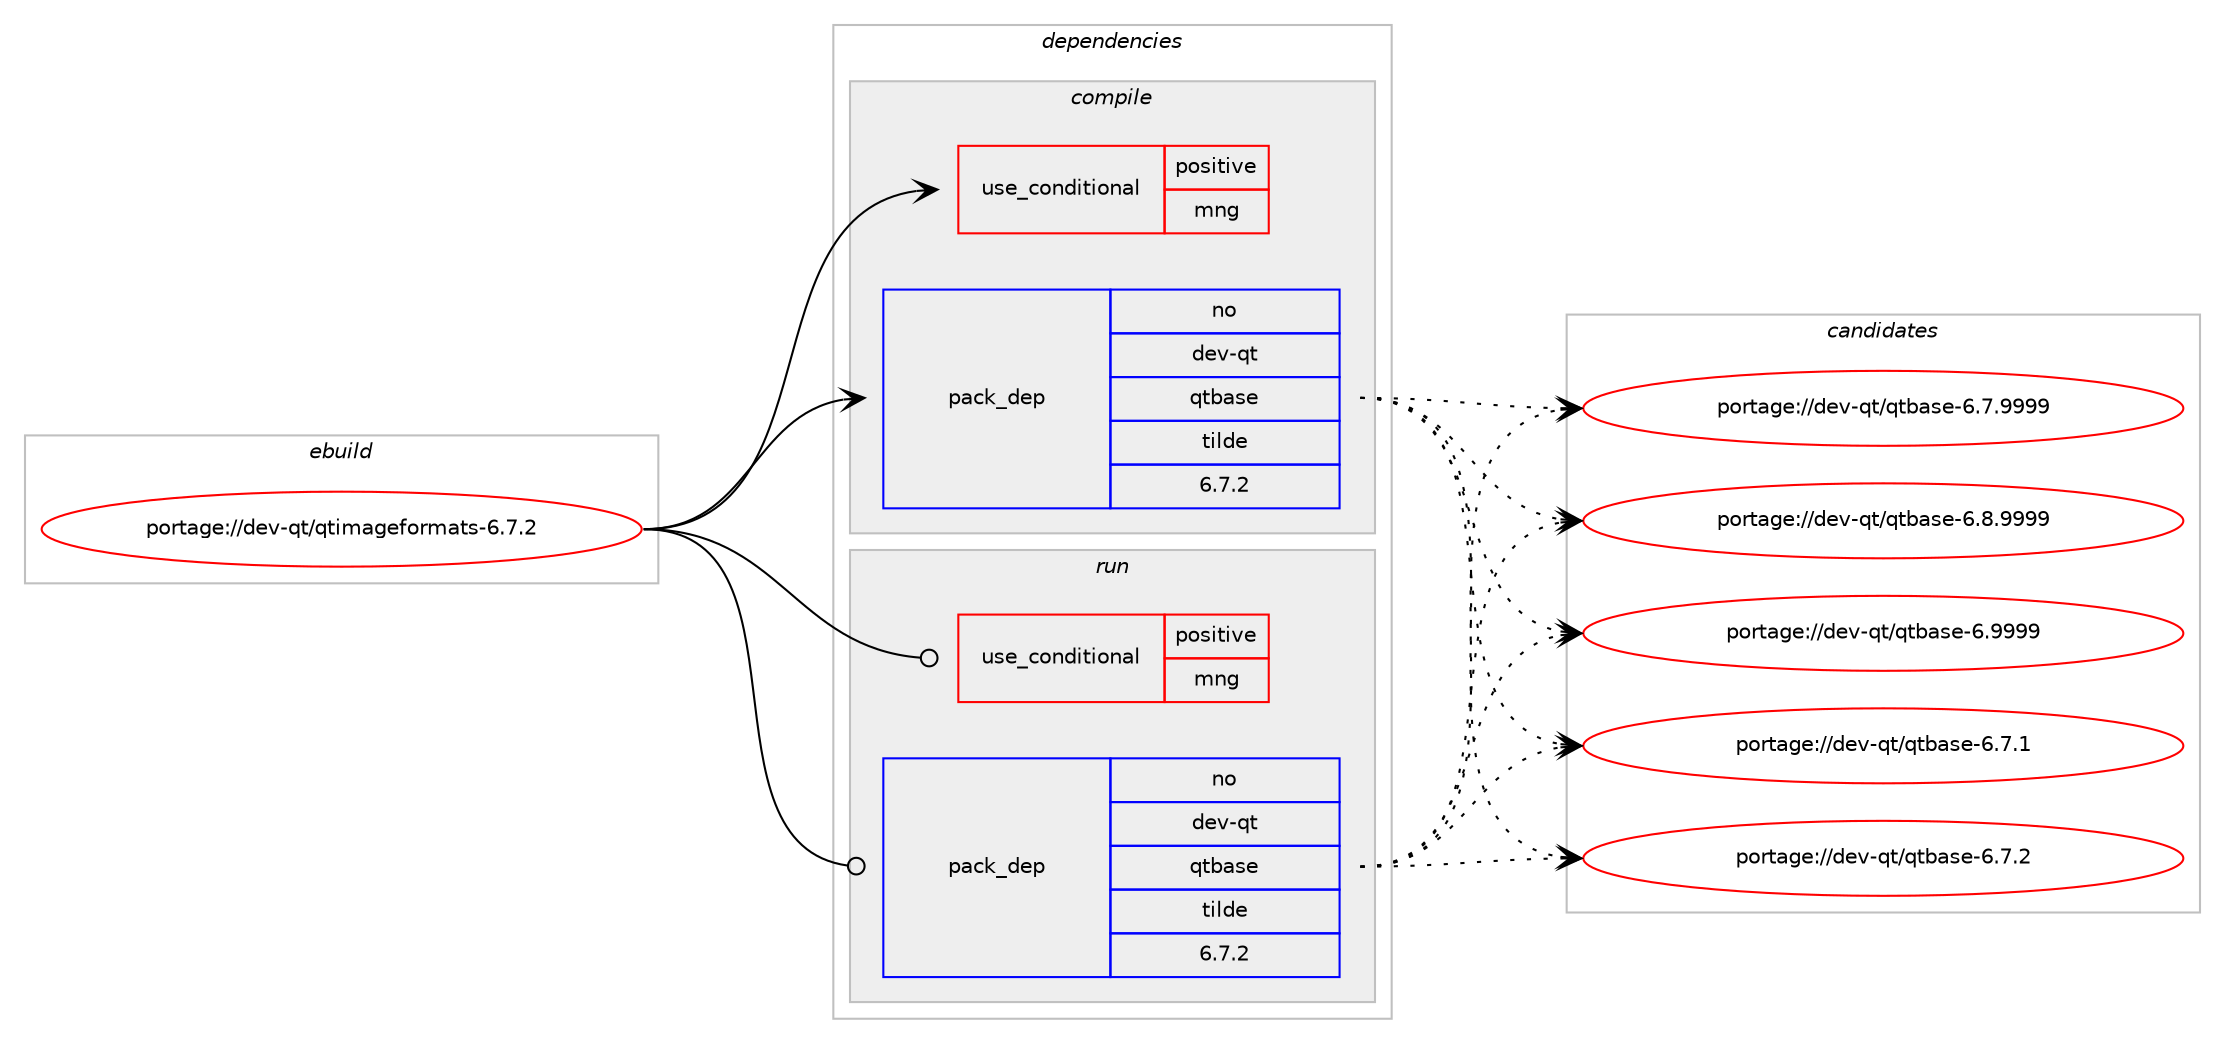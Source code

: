 digraph prolog {

# *************
# Graph options
# *************

newrank=true;
concentrate=true;
compound=true;
graph [rankdir=LR,fontname=Helvetica,fontsize=10,ranksep=1.5];#, ranksep=2.5, nodesep=0.2];
edge  [arrowhead=vee];
node  [fontname=Helvetica,fontsize=10];

# **********
# The ebuild
# **********

subgraph cluster_leftcol {
color=gray;
rank=same;
label=<<i>ebuild</i>>;
id [label="portage://dev-qt/qtimageformats-6.7.2", color=red, width=4, href="../dev-qt/qtimageformats-6.7.2.svg"];
}

# ****************
# The dependencies
# ****************

subgraph cluster_midcol {
color=gray;
label=<<i>dependencies</i>>;
subgraph cluster_compile {
fillcolor="#eeeeee";
style=filled;
label=<<i>compile</i>>;
subgraph cond40821 {
dependency85614 [label=<<TABLE BORDER="0" CELLBORDER="1" CELLSPACING="0" CELLPADDING="4"><TR><TD ROWSPAN="3" CELLPADDING="10">use_conditional</TD></TR><TR><TD>positive</TD></TR><TR><TD>mng</TD></TR></TABLE>>, shape=none, color=red];
# *** BEGIN UNKNOWN DEPENDENCY TYPE (TODO) ***
# dependency85614 -> package_dependency(portage://dev-qt/qtimageformats-6.7.2,install,no,media-libs,libmng,none,[,,],any_same_slot,[])
# *** END UNKNOWN DEPENDENCY TYPE (TODO) ***

}
id:e -> dependency85614:w [weight=20,style="solid",arrowhead="vee"];
subgraph pack43553 {
dependency85615 [label=<<TABLE BORDER="0" CELLBORDER="1" CELLSPACING="0" CELLPADDING="4" WIDTH="220"><TR><TD ROWSPAN="6" CELLPADDING="30">pack_dep</TD></TR><TR><TD WIDTH="110">no</TD></TR><TR><TD>dev-qt</TD></TR><TR><TD>qtbase</TD></TR><TR><TD>tilde</TD></TR><TR><TD>6.7.2</TD></TR></TABLE>>, shape=none, color=blue];
}
id:e -> dependency85615:w [weight=20,style="solid",arrowhead="vee"];
# *** BEGIN UNKNOWN DEPENDENCY TYPE (TODO) ***
# id -> package_dependency(portage://dev-qt/qtimageformats-6.7.2,install,no,media-libs,libwebp,none,[,,],any_same_slot,[])
# *** END UNKNOWN DEPENDENCY TYPE (TODO) ***

# *** BEGIN UNKNOWN DEPENDENCY TYPE (TODO) ***
# id -> package_dependency(portage://dev-qt/qtimageformats-6.7.2,install,no,media-libs,tiff,none,[,,],any_same_slot,[])
# *** END UNKNOWN DEPENDENCY TYPE (TODO) ***

}
subgraph cluster_compileandrun {
fillcolor="#eeeeee";
style=filled;
label=<<i>compile and run</i>>;
}
subgraph cluster_run {
fillcolor="#eeeeee";
style=filled;
label=<<i>run</i>>;
subgraph cond40822 {
dependency85616 [label=<<TABLE BORDER="0" CELLBORDER="1" CELLSPACING="0" CELLPADDING="4"><TR><TD ROWSPAN="3" CELLPADDING="10">use_conditional</TD></TR><TR><TD>positive</TD></TR><TR><TD>mng</TD></TR></TABLE>>, shape=none, color=red];
# *** BEGIN UNKNOWN DEPENDENCY TYPE (TODO) ***
# dependency85616 -> package_dependency(portage://dev-qt/qtimageformats-6.7.2,run,no,media-libs,libmng,none,[,,],any_same_slot,[])
# *** END UNKNOWN DEPENDENCY TYPE (TODO) ***

}
id:e -> dependency85616:w [weight=20,style="solid",arrowhead="odot"];
subgraph pack43554 {
dependency85617 [label=<<TABLE BORDER="0" CELLBORDER="1" CELLSPACING="0" CELLPADDING="4" WIDTH="220"><TR><TD ROWSPAN="6" CELLPADDING="30">pack_dep</TD></TR><TR><TD WIDTH="110">no</TD></TR><TR><TD>dev-qt</TD></TR><TR><TD>qtbase</TD></TR><TR><TD>tilde</TD></TR><TR><TD>6.7.2</TD></TR></TABLE>>, shape=none, color=blue];
}
id:e -> dependency85617:w [weight=20,style="solid",arrowhead="odot"];
# *** BEGIN UNKNOWN DEPENDENCY TYPE (TODO) ***
# id -> package_dependency(portage://dev-qt/qtimageformats-6.7.2,run,no,media-libs,libwebp,none,[,,],any_same_slot,[])
# *** END UNKNOWN DEPENDENCY TYPE (TODO) ***

# *** BEGIN UNKNOWN DEPENDENCY TYPE (TODO) ***
# id -> package_dependency(portage://dev-qt/qtimageformats-6.7.2,run,no,media-libs,tiff,none,[,,],any_same_slot,[])
# *** END UNKNOWN DEPENDENCY TYPE (TODO) ***

}
}

# **************
# The candidates
# **************

subgraph cluster_choices {
rank=same;
color=gray;
label=<<i>candidates</i>>;

subgraph choice43553 {
color=black;
nodesep=1;
choice10010111845113116471131169897115101455446554649 [label="portage://dev-qt/qtbase-6.7.1", color=red, width=4,href="../dev-qt/qtbase-6.7.1.svg"];
choice10010111845113116471131169897115101455446554650 [label="portage://dev-qt/qtbase-6.7.2", color=red, width=4,href="../dev-qt/qtbase-6.7.2.svg"];
choice10010111845113116471131169897115101455446554657575757 [label="portage://dev-qt/qtbase-6.7.9999", color=red, width=4,href="../dev-qt/qtbase-6.7.9999.svg"];
choice10010111845113116471131169897115101455446564657575757 [label="portage://dev-qt/qtbase-6.8.9999", color=red, width=4,href="../dev-qt/qtbase-6.8.9999.svg"];
choice1001011184511311647113116989711510145544657575757 [label="portage://dev-qt/qtbase-6.9999", color=red, width=4,href="../dev-qt/qtbase-6.9999.svg"];
dependency85615:e -> choice10010111845113116471131169897115101455446554649:w [style=dotted,weight="100"];
dependency85615:e -> choice10010111845113116471131169897115101455446554650:w [style=dotted,weight="100"];
dependency85615:e -> choice10010111845113116471131169897115101455446554657575757:w [style=dotted,weight="100"];
dependency85615:e -> choice10010111845113116471131169897115101455446564657575757:w [style=dotted,weight="100"];
dependency85615:e -> choice1001011184511311647113116989711510145544657575757:w [style=dotted,weight="100"];
}
subgraph choice43554 {
color=black;
nodesep=1;
choice10010111845113116471131169897115101455446554649 [label="portage://dev-qt/qtbase-6.7.1", color=red, width=4,href="../dev-qt/qtbase-6.7.1.svg"];
choice10010111845113116471131169897115101455446554650 [label="portage://dev-qt/qtbase-6.7.2", color=red, width=4,href="../dev-qt/qtbase-6.7.2.svg"];
choice10010111845113116471131169897115101455446554657575757 [label="portage://dev-qt/qtbase-6.7.9999", color=red, width=4,href="../dev-qt/qtbase-6.7.9999.svg"];
choice10010111845113116471131169897115101455446564657575757 [label="portage://dev-qt/qtbase-6.8.9999", color=red, width=4,href="../dev-qt/qtbase-6.8.9999.svg"];
choice1001011184511311647113116989711510145544657575757 [label="portage://dev-qt/qtbase-6.9999", color=red, width=4,href="../dev-qt/qtbase-6.9999.svg"];
dependency85617:e -> choice10010111845113116471131169897115101455446554649:w [style=dotted,weight="100"];
dependency85617:e -> choice10010111845113116471131169897115101455446554650:w [style=dotted,weight="100"];
dependency85617:e -> choice10010111845113116471131169897115101455446554657575757:w [style=dotted,weight="100"];
dependency85617:e -> choice10010111845113116471131169897115101455446564657575757:w [style=dotted,weight="100"];
dependency85617:e -> choice1001011184511311647113116989711510145544657575757:w [style=dotted,weight="100"];
}
}

}
